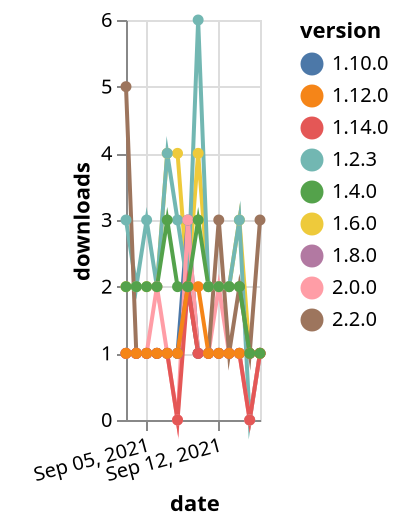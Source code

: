 {"$schema": "https://vega.github.io/schema/vega-lite/v5.json", "description": "A simple bar chart with embedded data.", "data": {"values": [{"date": "2021-09-03", "total": 2656, "delta": 2, "version": "1.6.0"}, {"date": "2021-09-04", "total": 2658, "delta": 2, "version": "1.6.0"}, {"date": "2021-09-05", "total": 2660, "delta": 2, "version": "1.6.0"}, {"date": "2021-09-06", "total": 2662, "delta": 2, "version": "1.6.0"}, {"date": "2021-09-07", "total": 2666, "delta": 4, "version": "1.6.0"}, {"date": "2021-09-08", "total": 2670, "delta": 4, "version": "1.6.0"}, {"date": "2021-09-09", "total": 2672, "delta": 2, "version": "1.6.0"}, {"date": "2021-09-10", "total": 2676, "delta": 4, "version": "1.6.0"}, {"date": "2021-09-11", "total": 2678, "delta": 2, "version": "1.6.0"}, {"date": "2021-09-12", "total": 2680, "delta": 2, "version": "1.6.0"}, {"date": "2021-09-13", "total": 2682, "delta": 2, "version": "1.6.0"}, {"date": "2021-09-14", "total": 2685, "delta": 3, "version": "1.6.0"}, {"date": "2021-09-15", "total": 2686, "delta": 1, "version": "1.6.0"}, {"date": "2021-09-16", "total": 2687, "delta": 1, "version": "1.6.0"}, {"date": "2021-09-03", "total": 273, "delta": 1, "version": "1.8.0"}, {"date": "2021-09-04", "total": 274, "delta": 1, "version": "1.8.0"}, {"date": "2021-09-05", "total": 275, "delta": 1, "version": "1.8.0"}, {"date": "2021-09-06", "total": 276, "delta": 1, "version": "1.8.0"}, {"date": "2021-09-07", "total": 277, "delta": 1, "version": "1.8.0"}, {"date": "2021-09-08", "total": 278, "delta": 1, "version": "1.8.0"}, {"date": "2021-09-09", "total": 280, "delta": 2, "version": "1.8.0"}, {"date": "2021-09-10", "total": 281, "delta": 1, "version": "1.8.0"}, {"date": "2021-09-11", "total": 282, "delta": 1, "version": "1.8.0"}, {"date": "2021-09-12", "total": 283, "delta": 1, "version": "1.8.0"}, {"date": "2021-09-13", "total": 284, "delta": 1, "version": "1.8.0"}, {"date": "2021-09-14", "total": 285, "delta": 1, "version": "1.8.0"}, {"date": "2021-09-15", "total": 286, "delta": 1, "version": "1.8.0"}, {"date": "2021-09-16", "total": 287, "delta": 1, "version": "1.8.0"}, {"date": "2021-09-03", "total": 213, "delta": 1, "version": "1.10.0"}, {"date": "2021-09-04", "total": 214, "delta": 1, "version": "1.10.0"}, {"date": "2021-09-05", "total": 215, "delta": 1, "version": "1.10.0"}, {"date": "2021-09-06", "total": 216, "delta": 1, "version": "1.10.0"}, {"date": "2021-09-07", "total": 217, "delta": 1, "version": "1.10.0"}, {"date": "2021-09-08", "total": 218, "delta": 1, "version": "1.10.0"}, {"date": "2021-09-09", "total": 221, "delta": 3, "version": "1.10.0"}, {"date": "2021-09-10", "total": 222, "delta": 1, "version": "1.10.0"}, {"date": "2021-09-11", "total": 223, "delta": 1, "version": "1.10.0"}, {"date": "2021-09-12", "total": 224, "delta": 1, "version": "1.10.0"}, {"date": "2021-09-13", "total": 225, "delta": 1, "version": "1.10.0"}, {"date": "2021-09-14", "total": 226, "delta": 1, "version": "1.10.0"}, {"date": "2021-09-15", "total": 227, "delta": 1, "version": "1.10.0"}, {"date": "2021-09-16", "total": 228, "delta": 1, "version": "1.10.0"}, {"date": "2021-09-03", "total": 3277, "delta": 3, "version": "1.2.3"}, {"date": "2021-09-04", "total": 3279, "delta": 2, "version": "1.2.3"}, {"date": "2021-09-05", "total": 3282, "delta": 3, "version": "1.2.3"}, {"date": "2021-09-06", "total": 3284, "delta": 2, "version": "1.2.3"}, {"date": "2021-09-07", "total": 3288, "delta": 4, "version": "1.2.3"}, {"date": "2021-09-08", "total": 3291, "delta": 3, "version": "1.2.3"}, {"date": "2021-09-09", "total": 3293, "delta": 2, "version": "1.2.3"}, {"date": "2021-09-10", "total": 3299, "delta": 6, "version": "1.2.3"}, {"date": "2021-09-11", "total": 3301, "delta": 2, "version": "1.2.3"}, {"date": "2021-09-12", "total": 3303, "delta": 2, "version": "1.2.3"}, {"date": "2021-09-13", "total": 3305, "delta": 2, "version": "1.2.3"}, {"date": "2021-09-14", "total": 3308, "delta": 3, "version": "1.2.3"}, {"date": "2021-09-15", "total": 3308, "delta": 0, "version": "1.2.3"}, {"date": "2021-09-16", "total": 3309, "delta": 1, "version": "1.2.3"}, {"date": "2021-09-03", "total": 206, "delta": 1, "version": "2.0.0"}, {"date": "2021-09-04", "total": 207, "delta": 1, "version": "2.0.0"}, {"date": "2021-09-05", "total": 208, "delta": 1, "version": "2.0.0"}, {"date": "2021-09-06", "total": 210, "delta": 2, "version": "2.0.0"}, {"date": "2021-09-07", "total": 211, "delta": 1, "version": "2.0.0"}, {"date": "2021-09-08", "total": 211, "delta": 0, "version": "2.0.0"}, {"date": "2021-09-09", "total": 214, "delta": 3, "version": "2.0.0"}, {"date": "2021-09-10", "total": 215, "delta": 1, "version": "2.0.0"}, {"date": "2021-09-11", "total": 216, "delta": 1, "version": "2.0.0"}, {"date": "2021-09-12", "total": 218, "delta": 2, "version": "2.0.0"}, {"date": "2021-09-13", "total": 219, "delta": 1, "version": "2.0.0"}, {"date": "2021-09-14", "total": 220, "delta": 1, "version": "2.0.0"}, {"date": "2021-09-15", "total": 220, "delta": 0, "version": "2.0.0"}, {"date": "2021-09-16", "total": 221, "delta": 1, "version": "2.0.0"}, {"date": "2021-09-03", "total": 126, "delta": 5, "version": "2.2.0"}, {"date": "2021-09-04", "total": 127, "delta": 1, "version": "2.2.0"}, {"date": "2021-09-05", "total": 128, "delta": 1, "version": "2.2.0"}, {"date": "2021-09-06", "total": 129, "delta": 1, "version": "2.2.0"}, {"date": "2021-09-07", "total": 130, "delta": 1, "version": "2.2.0"}, {"date": "2021-09-08", "total": 131, "delta": 1, "version": "2.2.0"}, {"date": "2021-09-09", "total": 133, "delta": 2, "version": "2.2.0"}, {"date": "2021-09-10", "total": 134, "delta": 1, "version": "2.2.0"}, {"date": "2021-09-11", "total": 135, "delta": 1, "version": "2.2.0"}, {"date": "2021-09-12", "total": 138, "delta": 3, "version": "2.2.0"}, {"date": "2021-09-13", "total": 139, "delta": 1, "version": "2.2.0"}, {"date": "2021-09-14", "total": 141, "delta": 2, "version": "2.2.0"}, {"date": "2021-09-15", "total": 142, "delta": 1, "version": "2.2.0"}, {"date": "2021-09-16", "total": 145, "delta": 3, "version": "2.2.0"}, {"date": "2021-09-03", "total": 182, "delta": 1, "version": "1.14.0"}, {"date": "2021-09-04", "total": 183, "delta": 1, "version": "1.14.0"}, {"date": "2021-09-05", "total": 184, "delta": 1, "version": "1.14.0"}, {"date": "2021-09-06", "total": 185, "delta": 1, "version": "1.14.0"}, {"date": "2021-09-07", "total": 186, "delta": 1, "version": "1.14.0"}, {"date": "2021-09-08", "total": 186, "delta": 0, "version": "1.14.0"}, {"date": "2021-09-09", "total": 188, "delta": 2, "version": "1.14.0"}, {"date": "2021-09-10", "total": 189, "delta": 1, "version": "1.14.0"}, {"date": "2021-09-11", "total": 190, "delta": 1, "version": "1.14.0"}, {"date": "2021-09-12", "total": 191, "delta": 1, "version": "1.14.0"}, {"date": "2021-09-13", "total": 192, "delta": 1, "version": "1.14.0"}, {"date": "2021-09-14", "total": 193, "delta": 1, "version": "1.14.0"}, {"date": "2021-09-15", "total": 193, "delta": 0, "version": "1.14.0"}, {"date": "2021-09-16", "total": 194, "delta": 1, "version": "1.14.0"}, {"date": "2021-09-03", "total": 207, "delta": 1, "version": "1.12.0"}, {"date": "2021-09-04", "total": 208, "delta": 1, "version": "1.12.0"}, {"date": "2021-09-05", "total": 209, "delta": 1, "version": "1.12.0"}, {"date": "2021-09-06", "total": 210, "delta": 1, "version": "1.12.0"}, {"date": "2021-09-07", "total": 211, "delta": 1, "version": "1.12.0"}, {"date": "2021-09-08", "total": 212, "delta": 1, "version": "1.12.0"}, {"date": "2021-09-09", "total": 214, "delta": 2, "version": "1.12.0"}, {"date": "2021-09-10", "total": 216, "delta": 2, "version": "1.12.0"}, {"date": "2021-09-11", "total": 217, "delta": 1, "version": "1.12.0"}, {"date": "2021-09-12", "total": 218, "delta": 1, "version": "1.12.0"}, {"date": "2021-09-13", "total": 219, "delta": 1, "version": "1.12.0"}, {"date": "2021-09-14", "total": 220, "delta": 1, "version": "1.12.0"}, {"date": "2021-09-15", "total": 221, "delta": 1, "version": "1.12.0"}, {"date": "2021-09-16", "total": 222, "delta": 1, "version": "1.12.0"}, {"date": "2021-09-03", "total": 2696, "delta": 2, "version": "1.4.0"}, {"date": "2021-09-04", "total": 2698, "delta": 2, "version": "1.4.0"}, {"date": "2021-09-05", "total": 2700, "delta": 2, "version": "1.4.0"}, {"date": "2021-09-06", "total": 2702, "delta": 2, "version": "1.4.0"}, {"date": "2021-09-07", "total": 2705, "delta": 3, "version": "1.4.0"}, {"date": "2021-09-08", "total": 2707, "delta": 2, "version": "1.4.0"}, {"date": "2021-09-09", "total": 2709, "delta": 2, "version": "1.4.0"}, {"date": "2021-09-10", "total": 2712, "delta": 3, "version": "1.4.0"}, {"date": "2021-09-11", "total": 2714, "delta": 2, "version": "1.4.0"}, {"date": "2021-09-12", "total": 2716, "delta": 2, "version": "1.4.0"}, {"date": "2021-09-13", "total": 2718, "delta": 2, "version": "1.4.0"}, {"date": "2021-09-14", "total": 2720, "delta": 2, "version": "1.4.0"}, {"date": "2021-09-15", "total": 2721, "delta": 1, "version": "1.4.0"}, {"date": "2021-09-16", "total": 2722, "delta": 1, "version": "1.4.0"}]}, "width": "container", "mark": {"type": "line", "point": {"filled": true}}, "encoding": {"x": {"field": "date", "type": "temporal", "timeUnit": "yearmonthdate", "title": "date", "axis": {"labelAngle": -15}}, "y": {"field": "delta", "type": "quantitative", "title": "downloads"}, "color": {"field": "version", "type": "nominal"}, "tooltip": {"field": "delta"}}}